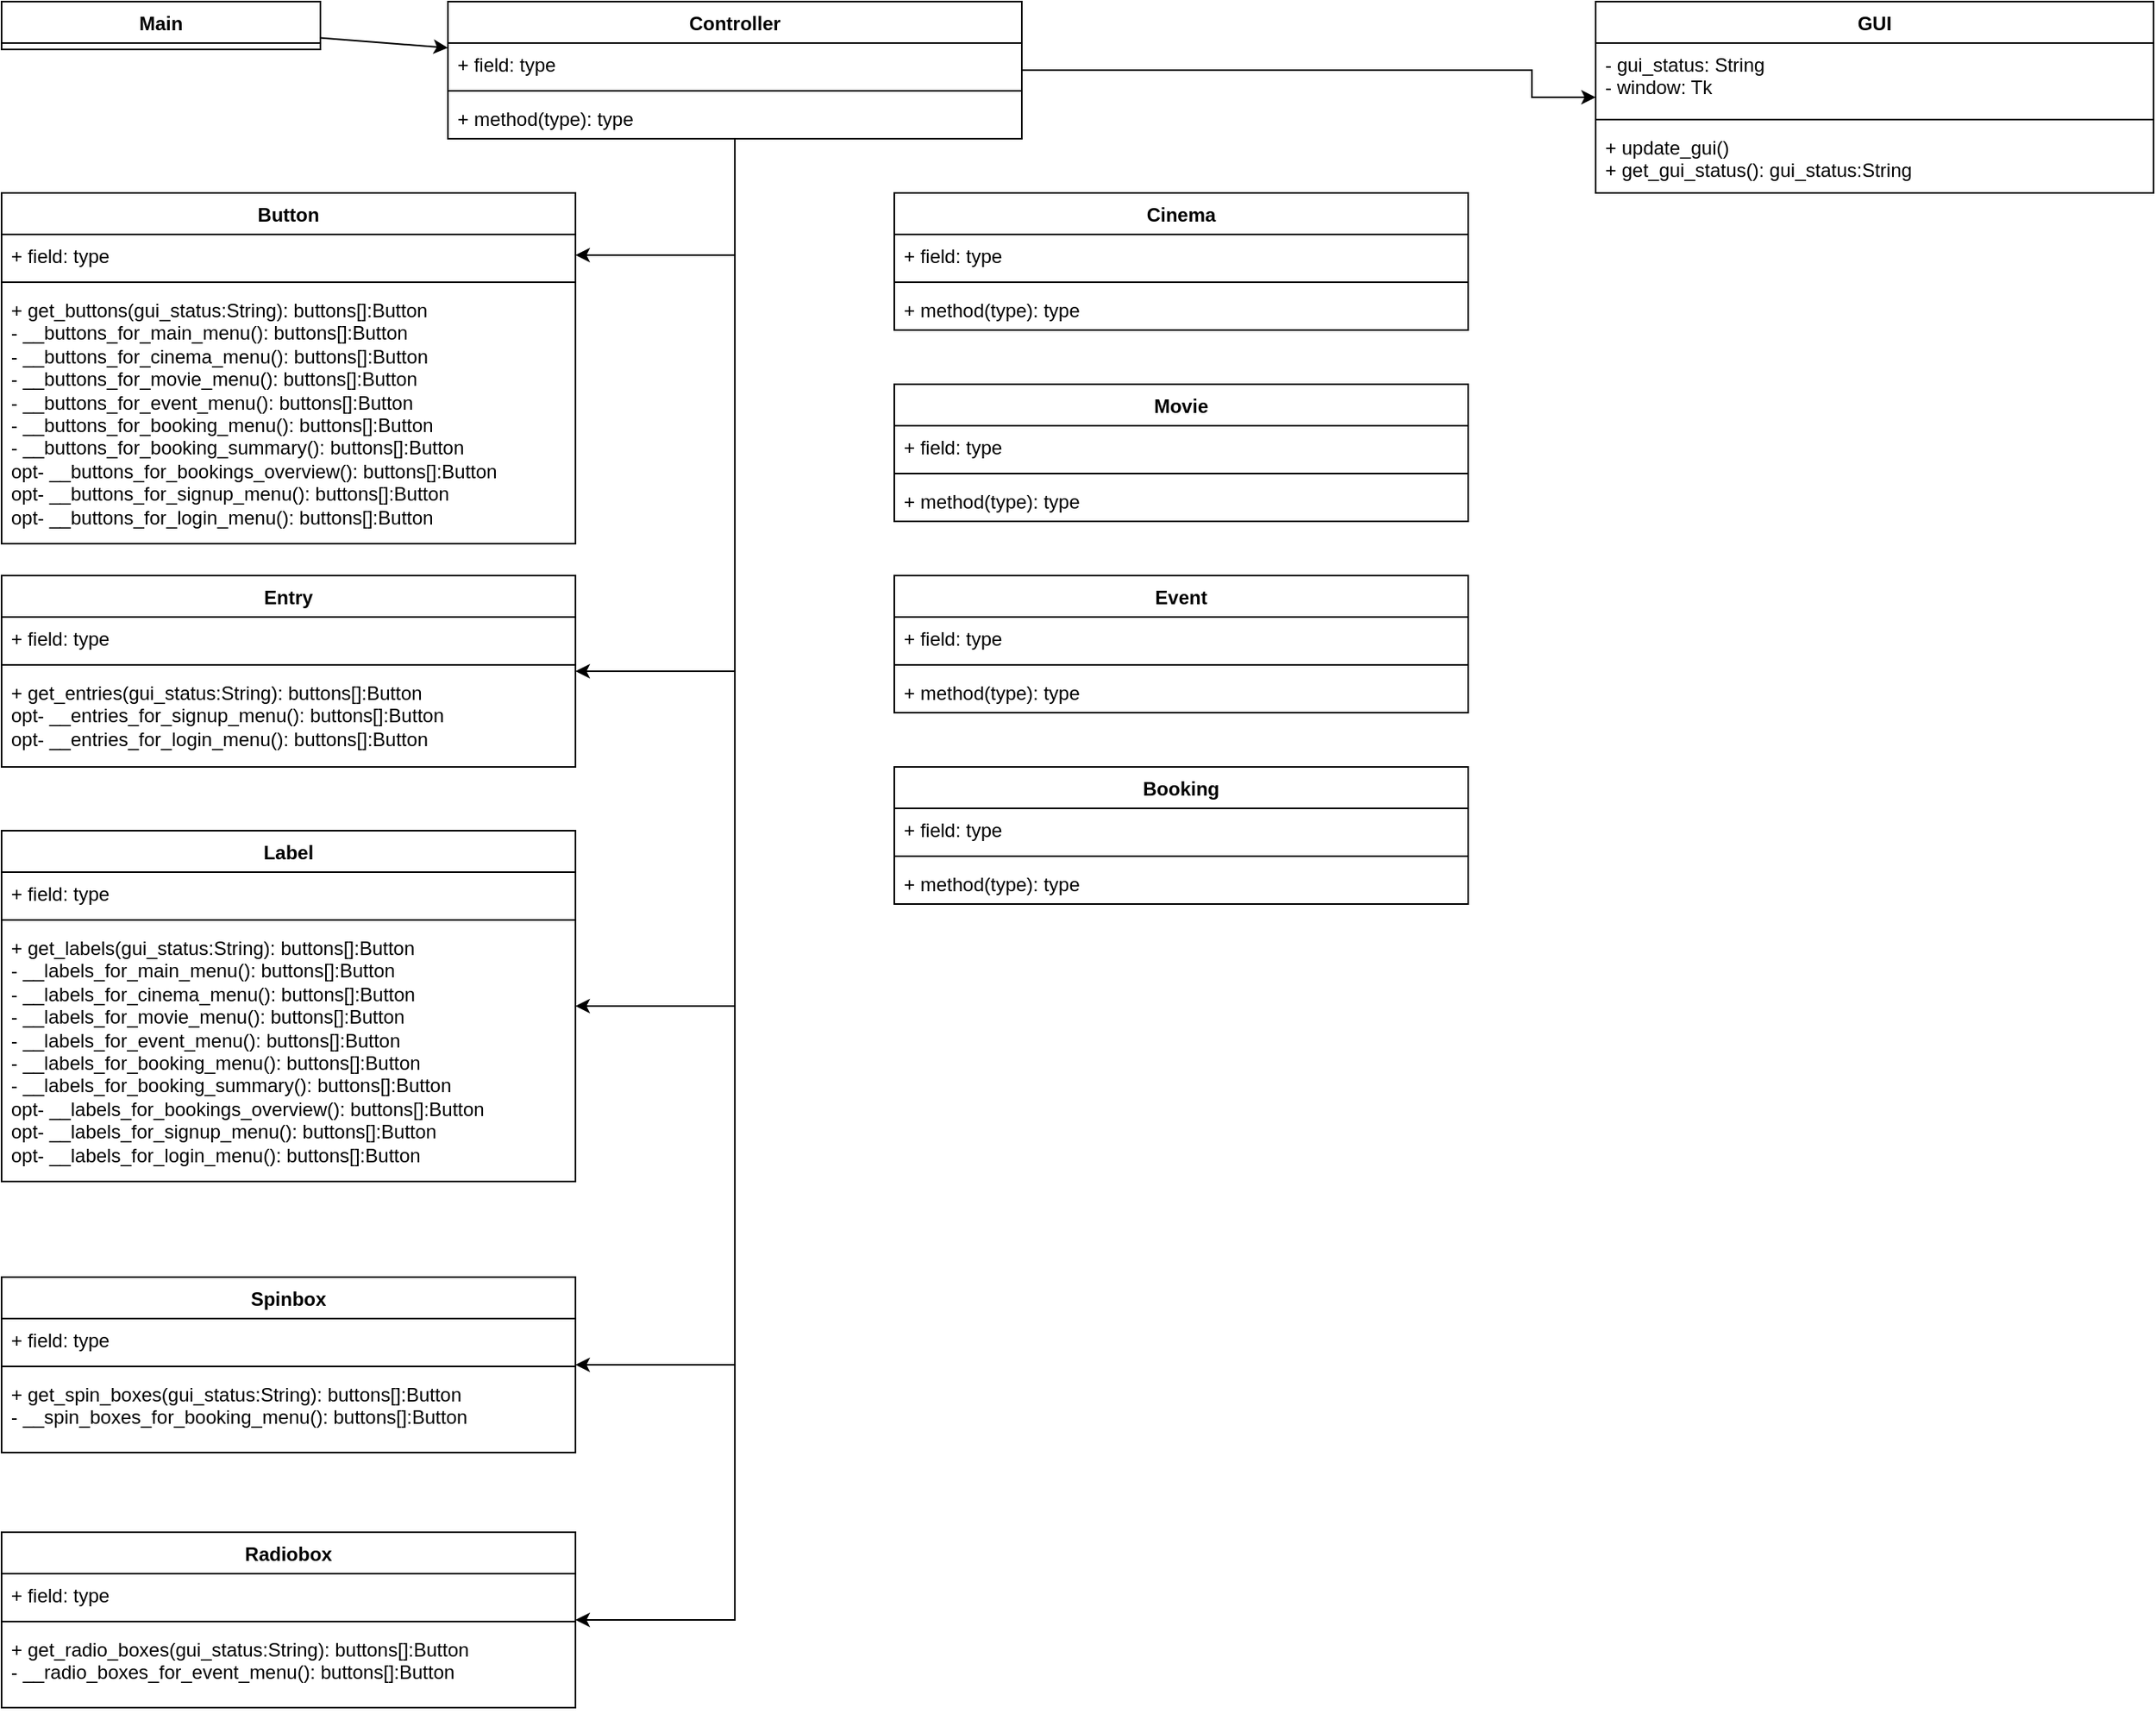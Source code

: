 <mxfile version="22.1.21" type="device">
  <diagram id="C5RBs43oDa-KdzZeNtuy" name="Page-1">
    <mxGraphModel dx="1062" dy="625" grid="1" gridSize="10" guides="1" tooltips="1" connect="1" arrows="1" fold="1" page="1" pageScale="1" pageWidth="2000" pageHeight="2000" math="0" shadow="0">
      <root>
        <mxCell id="WIyWlLk6GJQsqaUBKTNV-0" />
        <mxCell id="WIyWlLk6GJQsqaUBKTNV-1" parent="WIyWlLk6GJQsqaUBKTNV-0" />
        <mxCell id="kE-SQpUTUfHKzQzaQdZS-5" value="" style="endArrow=classic;html=1;rounded=0;" parent="WIyWlLk6GJQsqaUBKTNV-1" source="kE-SQpUTUfHKzQzaQdZS-6" target="kE-SQpUTUfHKzQzaQdZS-10" edge="1">
          <mxGeometry width="50" height="50" relative="1" as="geometry">
            <mxPoint x="140" y="160" as="sourcePoint" />
            <mxPoint x="360" y="150" as="targetPoint" />
          </mxGeometry>
        </mxCell>
        <mxCell id="kE-SQpUTUfHKzQzaQdZS-6" value="Main" style="swimlane;fontStyle=1;align=center;verticalAlign=top;childLayout=stackLayout;horizontal=1;startSize=26;horizontalStack=0;resizeParent=1;resizeParentMax=0;resizeLast=0;collapsible=1;marginBottom=0;whiteSpace=wrap;html=1;" parent="WIyWlLk6GJQsqaUBKTNV-1" vertex="1">
          <mxGeometry x="40" y="40" width="200" height="30" as="geometry">
            <mxRectangle x="40" y="40" width="70" height="30" as="alternateBounds" />
          </mxGeometry>
        </mxCell>
        <mxCell id="kE-SQpUTUfHKzQzaQdZS-10" value="Controller" style="swimlane;fontStyle=1;align=center;verticalAlign=top;childLayout=stackLayout;horizontal=1;startSize=26;horizontalStack=0;resizeParent=1;resizeParentMax=0;resizeLast=0;collapsible=1;marginBottom=0;whiteSpace=wrap;html=1;" parent="WIyWlLk6GJQsqaUBKTNV-1" vertex="1">
          <mxGeometry x="320" y="40" width="360" height="86" as="geometry">
            <mxRectangle x="280" y="40" width="100" height="30" as="alternateBounds" />
          </mxGeometry>
        </mxCell>
        <mxCell id="kE-SQpUTUfHKzQzaQdZS-11" value="+ field: type" style="text;strokeColor=none;fillColor=none;align=left;verticalAlign=top;spacingLeft=4;spacingRight=4;overflow=hidden;rotatable=0;points=[[0,0.5],[1,0.5]];portConstraint=eastwest;whiteSpace=wrap;html=1;" parent="kE-SQpUTUfHKzQzaQdZS-10" vertex="1">
          <mxGeometry y="26" width="360" height="26" as="geometry" />
        </mxCell>
        <mxCell id="kE-SQpUTUfHKzQzaQdZS-12" value="" style="line;strokeWidth=1;fillColor=none;align=left;verticalAlign=middle;spacingTop=-1;spacingLeft=3;spacingRight=3;rotatable=0;labelPosition=right;points=[];portConstraint=eastwest;strokeColor=inherit;" parent="kE-SQpUTUfHKzQzaQdZS-10" vertex="1">
          <mxGeometry y="52" width="360" height="8" as="geometry" />
        </mxCell>
        <mxCell id="kE-SQpUTUfHKzQzaQdZS-13" value="+ method(type): type" style="text;strokeColor=none;fillColor=none;align=left;verticalAlign=top;spacingLeft=4;spacingRight=4;overflow=hidden;rotatable=0;points=[[0,0.5],[1,0.5]];portConstraint=eastwest;whiteSpace=wrap;html=1;" parent="kE-SQpUTUfHKzQzaQdZS-10" vertex="1">
          <mxGeometry y="60" width="360" height="26" as="geometry" />
        </mxCell>
        <mxCell id="LVAkaZ5nD1GAm_0WuC1H-4" value="" style="edgeStyle=orthogonalEdgeStyle;rounded=0;orthogonalLoop=1;jettySize=auto;html=1;" parent="WIyWlLk6GJQsqaUBKTNV-1" source="kE-SQpUTUfHKzQzaQdZS-10" target="LVAkaZ5nD1GAm_0WuC1H-1" edge="1">
          <mxGeometry relative="1" as="geometry" />
        </mxCell>
        <mxCell id="kE-SQpUTUfHKzQzaQdZS-14" value="GUI" style="swimlane;fontStyle=1;align=center;verticalAlign=top;childLayout=stackLayout;horizontal=1;startSize=26;horizontalStack=0;resizeParent=1;resizeParentMax=0;resizeLast=0;collapsible=1;marginBottom=0;whiteSpace=wrap;html=1;" parent="WIyWlLk6GJQsqaUBKTNV-1" vertex="1">
          <mxGeometry x="1040" y="40" width="350" height="120" as="geometry">
            <mxRectangle x="520" y="40" width="60" height="30" as="alternateBounds" />
          </mxGeometry>
        </mxCell>
        <mxCell id="kE-SQpUTUfHKzQzaQdZS-15" value="- gui_status: String&lt;br&gt;- window: Tk" style="text;strokeColor=none;fillColor=none;align=left;verticalAlign=top;spacingLeft=4;spacingRight=4;overflow=hidden;rotatable=0;points=[[0,0.5],[1,0.5]];portConstraint=eastwest;whiteSpace=wrap;html=1;" parent="kE-SQpUTUfHKzQzaQdZS-14" vertex="1">
          <mxGeometry y="26" width="350" height="44" as="geometry" />
        </mxCell>
        <mxCell id="kE-SQpUTUfHKzQzaQdZS-16" value="" style="line;strokeWidth=1;fillColor=none;align=left;verticalAlign=middle;spacingTop=-1;spacingLeft=3;spacingRight=3;rotatable=0;labelPosition=right;points=[];portConstraint=eastwest;strokeColor=inherit;" parent="kE-SQpUTUfHKzQzaQdZS-14" vertex="1">
          <mxGeometry y="70" width="350" height="8" as="geometry" />
        </mxCell>
        <mxCell id="kE-SQpUTUfHKzQzaQdZS-17" value="+ update_gui()&lt;br&gt;+ get_gui_status(): gui_status:String" style="text;strokeColor=none;fillColor=none;align=left;verticalAlign=top;spacingLeft=4;spacingRight=4;overflow=hidden;rotatable=0;points=[[0,0.5],[1,0.5]];portConstraint=eastwest;whiteSpace=wrap;html=1;" parent="kE-SQpUTUfHKzQzaQdZS-14" vertex="1">
          <mxGeometry y="78" width="350" height="42" as="geometry" />
        </mxCell>
        <mxCell id="LVAkaZ5nD1GAm_0WuC1H-0" value="Button" style="swimlane;fontStyle=1;align=center;verticalAlign=top;childLayout=stackLayout;horizontal=1;startSize=26;horizontalStack=0;resizeParent=1;resizeParentMax=0;resizeLast=0;collapsible=1;marginBottom=0;whiteSpace=wrap;html=1;" parent="WIyWlLk6GJQsqaUBKTNV-1" vertex="1">
          <mxGeometry x="40" y="160" width="360" height="220" as="geometry" />
        </mxCell>
        <mxCell id="LVAkaZ5nD1GAm_0WuC1H-1" value="+ field: type" style="text;strokeColor=none;fillColor=none;align=left;verticalAlign=top;spacingLeft=4;spacingRight=4;overflow=hidden;rotatable=0;points=[[0,0.5],[1,0.5]];portConstraint=eastwest;whiteSpace=wrap;html=1;" parent="LVAkaZ5nD1GAm_0WuC1H-0" vertex="1">
          <mxGeometry y="26" width="360" height="26" as="geometry" />
        </mxCell>
        <mxCell id="LVAkaZ5nD1GAm_0WuC1H-2" value="" style="line;strokeWidth=1;fillColor=none;align=left;verticalAlign=middle;spacingTop=-1;spacingLeft=3;spacingRight=3;rotatable=0;labelPosition=right;points=[];portConstraint=eastwest;strokeColor=inherit;" parent="LVAkaZ5nD1GAm_0WuC1H-0" vertex="1">
          <mxGeometry y="52" width="360" height="8" as="geometry" />
        </mxCell>
        <mxCell id="LVAkaZ5nD1GAm_0WuC1H-3" value="+ get_buttons(gui_status:String): buttons[]:Button&lt;br&gt;- __buttons_for_main_menu(): buttons[]:Button&lt;br&gt;- __buttons_for_cinema_menu(): buttons[]:Button&lt;br&gt;- __buttons_for_movie_menu(): buttons[]:Button&lt;br&gt;- __buttons_for_event_menu(): buttons[]:Button&lt;br&gt;- __buttons_for_booking_menu(): buttons[]:Button&lt;br&gt;- __buttons_for_booking_summary(): buttons[]:Button&lt;br&gt;opt- __buttons_for_bookings_overview(): buttons[]:Button&lt;br&gt;opt- __buttons_for_signup_menu(): buttons[]:Button&lt;br&gt;opt- __buttons_for_login_menu(): buttons[]:Button" style="text;strokeColor=none;fillColor=none;align=left;verticalAlign=top;spacingLeft=4;spacingRight=4;overflow=hidden;rotatable=0;points=[[0,0.5],[1,0.5]];portConstraint=eastwest;whiteSpace=wrap;html=1;" parent="LVAkaZ5nD1GAm_0WuC1H-0" vertex="1">
          <mxGeometry y="60" width="360" height="160" as="geometry" />
        </mxCell>
        <mxCell id="8NvbRjS3b2bipV3s16NQ-0" value="" style="edgeStyle=orthogonalEdgeStyle;rounded=0;orthogonalLoop=1;jettySize=auto;html=1;" parent="WIyWlLk6GJQsqaUBKTNV-1" source="kE-SQpUTUfHKzQzaQdZS-10" target="kE-SQpUTUfHKzQzaQdZS-14" edge="1">
          <mxGeometry relative="1" as="geometry">
            <mxPoint x="780" y="170" as="sourcePoint" />
            <mxPoint x="680" y="243" as="targetPoint" />
            <Array as="points">
              <mxPoint x="1000" y="83" />
              <mxPoint x="1000" y="100" />
            </Array>
          </mxGeometry>
        </mxCell>
        <mxCell id="8NvbRjS3b2bipV3s16NQ-1" value="Entry" style="swimlane;fontStyle=1;align=center;verticalAlign=top;childLayout=stackLayout;horizontal=1;startSize=26;horizontalStack=0;resizeParent=1;resizeParentMax=0;resizeLast=0;collapsible=1;marginBottom=0;whiteSpace=wrap;html=1;" parent="WIyWlLk6GJQsqaUBKTNV-1" vertex="1">
          <mxGeometry x="40" y="400" width="360" height="120" as="geometry" />
        </mxCell>
        <mxCell id="8NvbRjS3b2bipV3s16NQ-2" value="+ field: type" style="text;strokeColor=none;fillColor=none;align=left;verticalAlign=top;spacingLeft=4;spacingRight=4;overflow=hidden;rotatable=0;points=[[0,0.5],[1,0.5]];portConstraint=eastwest;whiteSpace=wrap;html=1;" parent="8NvbRjS3b2bipV3s16NQ-1" vertex="1">
          <mxGeometry y="26" width="360" height="26" as="geometry" />
        </mxCell>
        <mxCell id="8NvbRjS3b2bipV3s16NQ-3" value="" style="line;strokeWidth=1;fillColor=none;align=left;verticalAlign=middle;spacingTop=-1;spacingLeft=3;spacingRight=3;rotatable=0;labelPosition=right;points=[];portConstraint=eastwest;strokeColor=inherit;" parent="8NvbRjS3b2bipV3s16NQ-1" vertex="1">
          <mxGeometry y="52" width="360" height="8" as="geometry" />
        </mxCell>
        <mxCell id="8NvbRjS3b2bipV3s16NQ-4" value="+ get_entries(gui_status:String): buttons[]:Button&lt;br&gt;opt- __entries_for_signup_menu(): buttons[]:Button&lt;br&gt;opt- __entries_for_login_menu(): buttons[]:Button" style="text;strokeColor=none;fillColor=none;align=left;verticalAlign=top;spacingLeft=4;spacingRight=4;overflow=hidden;rotatable=0;points=[[0,0.5],[1,0.5]];portConstraint=eastwest;whiteSpace=wrap;html=1;" parent="8NvbRjS3b2bipV3s16NQ-1" vertex="1">
          <mxGeometry y="60" width="360" height="60" as="geometry" />
        </mxCell>
        <mxCell id="8NvbRjS3b2bipV3s16NQ-5" value="Label" style="swimlane;fontStyle=1;align=center;verticalAlign=top;childLayout=stackLayout;horizontal=1;startSize=26;horizontalStack=0;resizeParent=1;resizeParentMax=0;resizeLast=0;collapsible=1;marginBottom=0;whiteSpace=wrap;html=1;" parent="WIyWlLk6GJQsqaUBKTNV-1" vertex="1">
          <mxGeometry x="40" y="560" width="360" height="220" as="geometry" />
        </mxCell>
        <mxCell id="8NvbRjS3b2bipV3s16NQ-6" value="+ field: type" style="text;strokeColor=none;fillColor=none;align=left;verticalAlign=top;spacingLeft=4;spacingRight=4;overflow=hidden;rotatable=0;points=[[0,0.5],[1,0.5]];portConstraint=eastwest;whiteSpace=wrap;html=1;" parent="8NvbRjS3b2bipV3s16NQ-5" vertex="1">
          <mxGeometry y="26" width="360" height="26" as="geometry" />
        </mxCell>
        <mxCell id="8NvbRjS3b2bipV3s16NQ-7" value="" style="line;strokeWidth=1;fillColor=none;align=left;verticalAlign=middle;spacingTop=-1;spacingLeft=3;spacingRight=3;rotatable=0;labelPosition=right;points=[];portConstraint=eastwest;strokeColor=inherit;" parent="8NvbRjS3b2bipV3s16NQ-5" vertex="1">
          <mxGeometry y="52" width="360" height="8" as="geometry" />
        </mxCell>
        <mxCell id="8NvbRjS3b2bipV3s16NQ-8" value="+ get_labels(gui_status:String): buttons[]:Button&lt;br&gt;- __labels_for_main_menu(): buttons[]:Button&lt;br&gt;- __labels_for_cinema_menu(): buttons[]:Button&lt;br&gt;- __labels_for_movie_menu(): buttons[]:Button&lt;br&gt;- __labels_for_event_menu(): buttons[]:Button&lt;br&gt;- __labels_for_booking_menu(): buttons[]:Button&lt;br&gt;- __labels_for_booking_summary(): buttons[]:Button&lt;br&gt;opt- __labels_for_bookings_overview(): buttons[]:Button&lt;br&gt;opt- __labels_for_signup_menu(): buttons[]:Button&lt;br&gt;opt- __labels_for_login_menu(): buttons[]:Button" style="text;strokeColor=none;fillColor=none;align=left;verticalAlign=top;spacingLeft=4;spacingRight=4;overflow=hidden;rotatable=0;points=[[0,0.5],[1,0.5]];portConstraint=eastwest;whiteSpace=wrap;html=1;" parent="8NvbRjS3b2bipV3s16NQ-5" vertex="1">
          <mxGeometry y="60" width="360" height="160" as="geometry" />
        </mxCell>
        <mxCell id="8NvbRjS3b2bipV3s16NQ-15" value="Spinbox" style="swimlane;fontStyle=1;align=center;verticalAlign=top;childLayout=stackLayout;horizontal=1;startSize=26;horizontalStack=0;resizeParent=1;resizeParentMax=0;resizeLast=0;collapsible=1;marginBottom=0;whiteSpace=wrap;html=1;" parent="WIyWlLk6GJQsqaUBKTNV-1" vertex="1">
          <mxGeometry x="40" y="840" width="360" height="110" as="geometry" />
        </mxCell>
        <mxCell id="8NvbRjS3b2bipV3s16NQ-16" value="+ field: type" style="text;strokeColor=none;fillColor=none;align=left;verticalAlign=top;spacingLeft=4;spacingRight=4;overflow=hidden;rotatable=0;points=[[0,0.5],[1,0.5]];portConstraint=eastwest;whiteSpace=wrap;html=1;" parent="8NvbRjS3b2bipV3s16NQ-15" vertex="1">
          <mxGeometry y="26" width="360" height="26" as="geometry" />
        </mxCell>
        <mxCell id="8NvbRjS3b2bipV3s16NQ-17" value="" style="line;strokeWidth=1;fillColor=none;align=left;verticalAlign=middle;spacingTop=-1;spacingLeft=3;spacingRight=3;rotatable=0;labelPosition=right;points=[];portConstraint=eastwest;strokeColor=inherit;" parent="8NvbRjS3b2bipV3s16NQ-15" vertex="1">
          <mxGeometry y="52" width="360" height="8" as="geometry" />
        </mxCell>
        <mxCell id="8NvbRjS3b2bipV3s16NQ-18" value="+ get_spin_boxes(gui_status:String): buttons[]:Button&lt;br&gt;- __spin_boxes_for_booking_menu(): buttons[]:Button" style="text;strokeColor=none;fillColor=none;align=left;verticalAlign=top;spacingLeft=4;spacingRight=4;overflow=hidden;rotatable=0;points=[[0,0.5],[1,0.5]];portConstraint=eastwest;whiteSpace=wrap;html=1;" parent="8NvbRjS3b2bipV3s16NQ-15" vertex="1">
          <mxGeometry y="60" width="360" height="50" as="geometry" />
        </mxCell>
        <mxCell id="8NvbRjS3b2bipV3s16NQ-19" value="Radiobox" style="swimlane;fontStyle=1;align=center;verticalAlign=top;childLayout=stackLayout;horizontal=1;startSize=26;horizontalStack=0;resizeParent=1;resizeParentMax=0;resizeLast=0;collapsible=1;marginBottom=0;whiteSpace=wrap;html=1;" parent="WIyWlLk6GJQsqaUBKTNV-1" vertex="1">
          <mxGeometry x="40" y="1000" width="360" height="110" as="geometry" />
        </mxCell>
        <mxCell id="8NvbRjS3b2bipV3s16NQ-20" value="+ field: type" style="text;strokeColor=none;fillColor=none;align=left;verticalAlign=top;spacingLeft=4;spacingRight=4;overflow=hidden;rotatable=0;points=[[0,0.5],[1,0.5]];portConstraint=eastwest;whiteSpace=wrap;html=1;" parent="8NvbRjS3b2bipV3s16NQ-19" vertex="1">
          <mxGeometry y="26" width="360" height="26" as="geometry" />
        </mxCell>
        <mxCell id="8NvbRjS3b2bipV3s16NQ-21" value="" style="line;strokeWidth=1;fillColor=none;align=left;verticalAlign=middle;spacingTop=-1;spacingLeft=3;spacingRight=3;rotatable=0;labelPosition=right;points=[];portConstraint=eastwest;strokeColor=inherit;" parent="8NvbRjS3b2bipV3s16NQ-19" vertex="1">
          <mxGeometry y="52" width="360" height="8" as="geometry" />
        </mxCell>
        <mxCell id="8NvbRjS3b2bipV3s16NQ-22" value="+ get_radio_boxes(gui_status:String): buttons[]:Button&lt;br&gt;- __radio_boxes_for_event_menu(): buttons[]:Button" style="text;strokeColor=none;fillColor=none;align=left;verticalAlign=top;spacingLeft=4;spacingRight=4;overflow=hidden;rotatable=0;points=[[0,0.5],[1,0.5]];portConstraint=eastwest;whiteSpace=wrap;html=1;" parent="8NvbRjS3b2bipV3s16NQ-19" vertex="1">
          <mxGeometry y="60" width="360" height="50" as="geometry" />
        </mxCell>
        <mxCell id="8NvbRjS3b2bipV3s16NQ-23" value="" style="edgeStyle=orthogonalEdgeStyle;rounded=0;orthogonalLoop=1;jettySize=auto;html=1;" parent="WIyWlLk6GJQsqaUBKTNV-1" source="kE-SQpUTUfHKzQzaQdZS-10" target="8NvbRjS3b2bipV3s16NQ-1" edge="1">
          <mxGeometry relative="1" as="geometry">
            <mxPoint x="510" y="136" as="sourcePoint" />
            <mxPoint x="410" y="209" as="targetPoint" />
            <Array as="points">
              <mxPoint x="500" y="460" />
            </Array>
          </mxGeometry>
        </mxCell>
        <mxCell id="8NvbRjS3b2bipV3s16NQ-24" value="" style="edgeStyle=orthogonalEdgeStyle;rounded=0;orthogonalLoop=1;jettySize=auto;html=1;" parent="WIyWlLk6GJQsqaUBKTNV-1" source="kE-SQpUTUfHKzQzaQdZS-10" target="8NvbRjS3b2bipV3s16NQ-5" edge="1">
          <mxGeometry relative="1" as="geometry">
            <mxPoint x="550.02" y="160" as="sourcePoint" />
            <mxPoint x="449.98" y="699" as="targetPoint" />
            <Array as="points">
              <mxPoint x="500" y="670" />
            </Array>
          </mxGeometry>
        </mxCell>
        <mxCell id="8NvbRjS3b2bipV3s16NQ-25" value="" style="edgeStyle=orthogonalEdgeStyle;rounded=0;orthogonalLoop=1;jettySize=auto;html=1;" parent="WIyWlLk6GJQsqaUBKTNV-1" source="kE-SQpUTUfHKzQzaQdZS-10" target="8NvbRjS3b2bipV3s16NQ-15" edge="1">
          <mxGeometry relative="1" as="geometry">
            <mxPoint x="510" y="136" as="sourcePoint" />
            <mxPoint x="410" y="680" as="targetPoint" />
            <Array as="points">
              <mxPoint x="500" y="895" />
            </Array>
          </mxGeometry>
        </mxCell>
        <mxCell id="8NvbRjS3b2bipV3s16NQ-26" value="" style="edgeStyle=orthogonalEdgeStyle;rounded=0;orthogonalLoop=1;jettySize=auto;html=1;" parent="WIyWlLk6GJQsqaUBKTNV-1" source="kE-SQpUTUfHKzQzaQdZS-10" target="8NvbRjS3b2bipV3s16NQ-19" edge="1">
          <mxGeometry relative="1" as="geometry">
            <mxPoint x="520" y="136" as="sourcePoint" />
            <mxPoint x="230" y="850" as="targetPoint" />
            <Array as="points">
              <mxPoint x="500" y="1055" />
            </Array>
          </mxGeometry>
        </mxCell>
        <mxCell id="8NvbRjS3b2bipV3s16NQ-27" value="Cinema" style="swimlane;fontStyle=1;align=center;verticalAlign=top;childLayout=stackLayout;horizontal=1;startSize=26;horizontalStack=0;resizeParent=1;resizeParentMax=0;resizeLast=0;collapsible=1;marginBottom=0;whiteSpace=wrap;html=1;" parent="WIyWlLk6GJQsqaUBKTNV-1" vertex="1">
          <mxGeometry x="600" y="160" width="360" height="86" as="geometry">
            <mxRectangle x="280" y="40" width="100" height="30" as="alternateBounds" />
          </mxGeometry>
        </mxCell>
        <mxCell id="8NvbRjS3b2bipV3s16NQ-28" value="+ field: type" style="text;strokeColor=none;fillColor=none;align=left;verticalAlign=top;spacingLeft=4;spacingRight=4;overflow=hidden;rotatable=0;points=[[0,0.5],[1,0.5]];portConstraint=eastwest;whiteSpace=wrap;html=1;" parent="8NvbRjS3b2bipV3s16NQ-27" vertex="1">
          <mxGeometry y="26" width="360" height="26" as="geometry" />
        </mxCell>
        <mxCell id="8NvbRjS3b2bipV3s16NQ-29" value="" style="line;strokeWidth=1;fillColor=none;align=left;verticalAlign=middle;spacingTop=-1;spacingLeft=3;spacingRight=3;rotatable=0;labelPosition=right;points=[];portConstraint=eastwest;strokeColor=inherit;" parent="8NvbRjS3b2bipV3s16NQ-27" vertex="1">
          <mxGeometry y="52" width="360" height="8" as="geometry" />
        </mxCell>
        <mxCell id="8NvbRjS3b2bipV3s16NQ-30" value="+ method(type): type" style="text;strokeColor=none;fillColor=none;align=left;verticalAlign=top;spacingLeft=4;spacingRight=4;overflow=hidden;rotatable=0;points=[[0,0.5],[1,0.5]];portConstraint=eastwest;whiteSpace=wrap;html=1;" parent="8NvbRjS3b2bipV3s16NQ-27" vertex="1">
          <mxGeometry y="60" width="360" height="26" as="geometry" />
        </mxCell>
        <mxCell id="8NvbRjS3b2bipV3s16NQ-31" value="Movie" style="swimlane;fontStyle=1;align=center;verticalAlign=top;childLayout=stackLayout;horizontal=1;startSize=26;horizontalStack=0;resizeParent=1;resizeParentMax=0;resizeLast=0;collapsible=1;marginBottom=0;whiteSpace=wrap;html=1;" parent="WIyWlLk6GJQsqaUBKTNV-1" vertex="1">
          <mxGeometry x="600" y="280" width="360" height="86" as="geometry">
            <mxRectangle x="280" y="40" width="100" height="30" as="alternateBounds" />
          </mxGeometry>
        </mxCell>
        <mxCell id="8NvbRjS3b2bipV3s16NQ-32" value="+ field: type" style="text;strokeColor=none;fillColor=none;align=left;verticalAlign=top;spacingLeft=4;spacingRight=4;overflow=hidden;rotatable=0;points=[[0,0.5],[1,0.5]];portConstraint=eastwest;whiteSpace=wrap;html=1;" parent="8NvbRjS3b2bipV3s16NQ-31" vertex="1">
          <mxGeometry y="26" width="360" height="26" as="geometry" />
        </mxCell>
        <mxCell id="8NvbRjS3b2bipV3s16NQ-33" value="" style="line;strokeWidth=1;fillColor=none;align=left;verticalAlign=middle;spacingTop=-1;spacingLeft=3;spacingRight=3;rotatable=0;labelPosition=right;points=[];portConstraint=eastwest;strokeColor=inherit;" parent="8NvbRjS3b2bipV3s16NQ-31" vertex="1">
          <mxGeometry y="52" width="360" height="8" as="geometry" />
        </mxCell>
        <mxCell id="8NvbRjS3b2bipV3s16NQ-34" value="+ method(type): type" style="text;strokeColor=none;fillColor=none;align=left;verticalAlign=top;spacingLeft=4;spacingRight=4;overflow=hidden;rotatable=0;points=[[0,0.5],[1,0.5]];portConstraint=eastwest;whiteSpace=wrap;html=1;" parent="8NvbRjS3b2bipV3s16NQ-31" vertex="1">
          <mxGeometry y="60" width="360" height="26" as="geometry" />
        </mxCell>
        <mxCell id="8NvbRjS3b2bipV3s16NQ-35" value="Event" style="swimlane;fontStyle=1;align=center;verticalAlign=top;childLayout=stackLayout;horizontal=1;startSize=26;horizontalStack=0;resizeParent=1;resizeParentMax=0;resizeLast=0;collapsible=1;marginBottom=0;whiteSpace=wrap;html=1;" parent="WIyWlLk6GJQsqaUBKTNV-1" vertex="1">
          <mxGeometry x="600" y="400" width="360" height="86" as="geometry">
            <mxRectangle x="280" y="40" width="100" height="30" as="alternateBounds" />
          </mxGeometry>
        </mxCell>
        <mxCell id="8NvbRjS3b2bipV3s16NQ-36" value="+ field: type" style="text;strokeColor=none;fillColor=none;align=left;verticalAlign=top;spacingLeft=4;spacingRight=4;overflow=hidden;rotatable=0;points=[[0,0.5],[1,0.5]];portConstraint=eastwest;whiteSpace=wrap;html=1;" parent="8NvbRjS3b2bipV3s16NQ-35" vertex="1">
          <mxGeometry y="26" width="360" height="26" as="geometry" />
        </mxCell>
        <mxCell id="8NvbRjS3b2bipV3s16NQ-37" value="" style="line;strokeWidth=1;fillColor=none;align=left;verticalAlign=middle;spacingTop=-1;spacingLeft=3;spacingRight=3;rotatable=0;labelPosition=right;points=[];portConstraint=eastwest;strokeColor=inherit;" parent="8NvbRjS3b2bipV3s16NQ-35" vertex="1">
          <mxGeometry y="52" width="360" height="8" as="geometry" />
        </mxCell>
        <mxCell id="8NvbRjS3b2bipV3s16NQ-38" value="+ method(type): type" style="text;strokeColor=none;fillColor=none;align=left;verticalAlign=top;spacingLeft=4;spacingRight=4;overflow=hidden;rotatable=0;points=[[0,0.5],[1,0.5]];portConstraint=eastwest;whiteSpace=wrap;html=1;" parent="8NvbRjS3b2bipV3s16NQ-35" vertex="1">
          <mxGeometry y="60" width="360" height="26" as="geometry" />
        </mxCell>
        <mxCell id="8NvbRjS3b2bipV3s16NQ-39" value="Booking" style="swimlane;fontStyle=1;align=center;verticalAlign=top;childLayout=stackLayout;horizontal=1;startSize=26;horizontalStack=0;resizeParent=1;resizeParentMax=0;resizeLast=0;collapsible=1;marginBottom=0;whiteSpace=wrap;html=1;rotation=0;" parent="WIyWlLk6GJQsqaUBKTNV-1" vertex="1">
          <mxGeometry x="600" y="520" width="360" height="86" as="geometry">
            <mxRectangle x="280" y="40" width="100" height="30" as="alternateBounds" />
          </mxGeometry>
        </mxCell>
        <mxCell id="8NvbRjS3b2bipV3s16NQ-40" value="+ field: type" style="text;strokeColor=none;fillColor=none;align=left;verticalAlign=top;spacingLeft=4;spacingRight=4;overflow=hidden;rotatable=0;points=[[0,0.5],[1,0.5]];portConstraint=eastwest;whiteSpace=wrap;html=1;rotation=0;" parent="8NvbRjS3b2bipV3s16NQ-39" vertex="1">
          <mxGeometry y="26" width="360" height="26" as="geometry" />
        </mxCell>
        <mxCell id="8NvbRjS3b2bipV3s16NQ-41" value="" style="line;strokeWidth=1;fillColor=none;align=left;verticalAlign=middle;spacingTop=-1;spacingLeft=3;spacingRight=3;rotatable=0;labelPosition=right;points=[];portConstraint=eastwest;strokeColor=inherit;rotation=0;" parent="8NvbRjS3b2bipV3s16NQ-39" vertex="1">
          <mxGeometry y="52" width="360" height="8" as="geometry" />
        </mxCell>
        <mxCell id="8NvbRjS3b2bipV3s16NQ-42" value="+ method(type): type" style="text;strokeColor=none;fillColor=none;align=left;verticalAlign=top;spacingLeft=4;spacingRight=4;overflow=hidden;rotatable=0;points=[[0,0.5],[1,0.5]];portConstraint=eastwest;whiteSpace=wrap;html=1;rotation=0;" parent="8NvbRjS3b2bipV3s16NQ-39" vertex="1">
          <mxGeometry y="60" width="360" height="26" as="geometry" />
        </mxCell>
      </root>
    </mxGraphModel>
  </diagram>
</mxfile>
